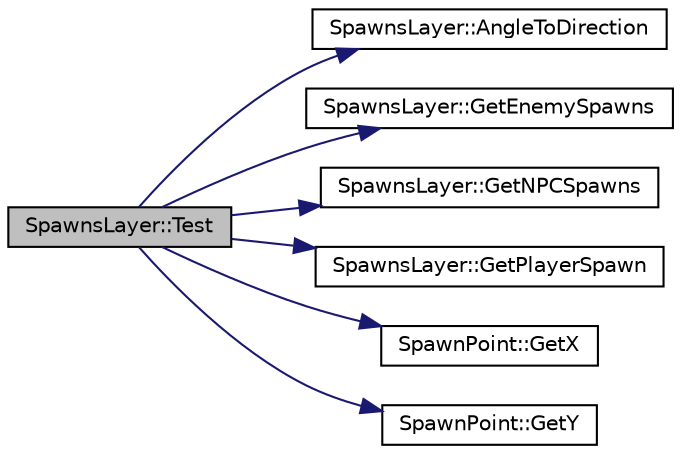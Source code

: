 digraph "SpawnsLayer::Test"
{
 // LATEX_PDF_SIZE
  bgcolor="transparent";
  edge [fontname="Helvetica",fontsize="10",labelfontname="Helvetica",labelfontsize="10"];
  node [fontname="Helvetica",fontsize="10",shape=record];
  rankdir="LR";
  Node1 [label="SpawnsLayer::Test",height=0.2,width=0.4,color="black", fillcolor="grey75", style="filled", fontcolor="black",tooltip="Test de regression."];
  Node1 -> Node2 [color="midnightblue",fontsize="10",style="solid",fontname="Helvetica"];
  Node2 [label="SpawnsLayer::AngleToDirection",height=0.2,width=0.4,color="black",URL="$classSpawnsLayer.html#af6a8a540026371e7f3fab7f6695239c2",tooltip="Convertie un angle en degré en une EntityDirection."];
  Node1 -> Node3 [color="midnightblue",fontsize="10",style="solid",fontname="Helvetica"];
  Node3 [label="SpawnsLayer::GetEnemySpawns",height=0.2,width=0.4,color="black",URL="$classSpawnsLayer.html#a7975487310f901bd55794ef0d72e0f09",tooltip="Fonction permettant de récupérer les SpawnPoint des Ennemy."];
  Node1 -> Node4 [color="midnightblue",fontsize="10",style="solid",fontname="Helvetica"];
  Node4 [label="SpawnsLayer::GetNPCSpawns",height=0.2,width=0.4,color="black",URL="$classSpawnsLayer.html#a7145285c09080eaf00fb9c621a4ac3a6",tooltip="Fonction permettant de récupérer les SpawnPoint des NPC."];
  Node1 -> Node5 [color="midnightblue",fontsize="10",style="solid",fontname="Helvetica"];
  Node5 [label="SpawnsLayer::GetPlayerSpawn",height=0.2,width=0.4,color="black",URL="$classSpawnsLayer.html#a1da8dbff59ce20770ef7a33c78823147",tooltip="Fonction permettant de récupérer le SpawnPoint du joueur."];
  Node1 -> Node6 [color="midnightblue",fontsize="10",style="solid",fontname="Helvetica"];
  Node6 [label="SpawnPoint::GetX",height=0.2,width=0.4,color="black",URL="$classSpawnPoint.html#a791c9309814f32726d2e53b40d2e69b6",tooltip="Retourne x."];
  Node1 -> Node7 [color="midnightblue",fontsize="10",style="solid",fontname="Helvetica"];
  Node7 [label="SpawnPoint::GetY",height=0.2,width=0.4,color="black",URL="$classSpawnPoint.html#ac366cdb682979658afa83c39aa4f1b0f",tooltip="Retourne y."];
}
